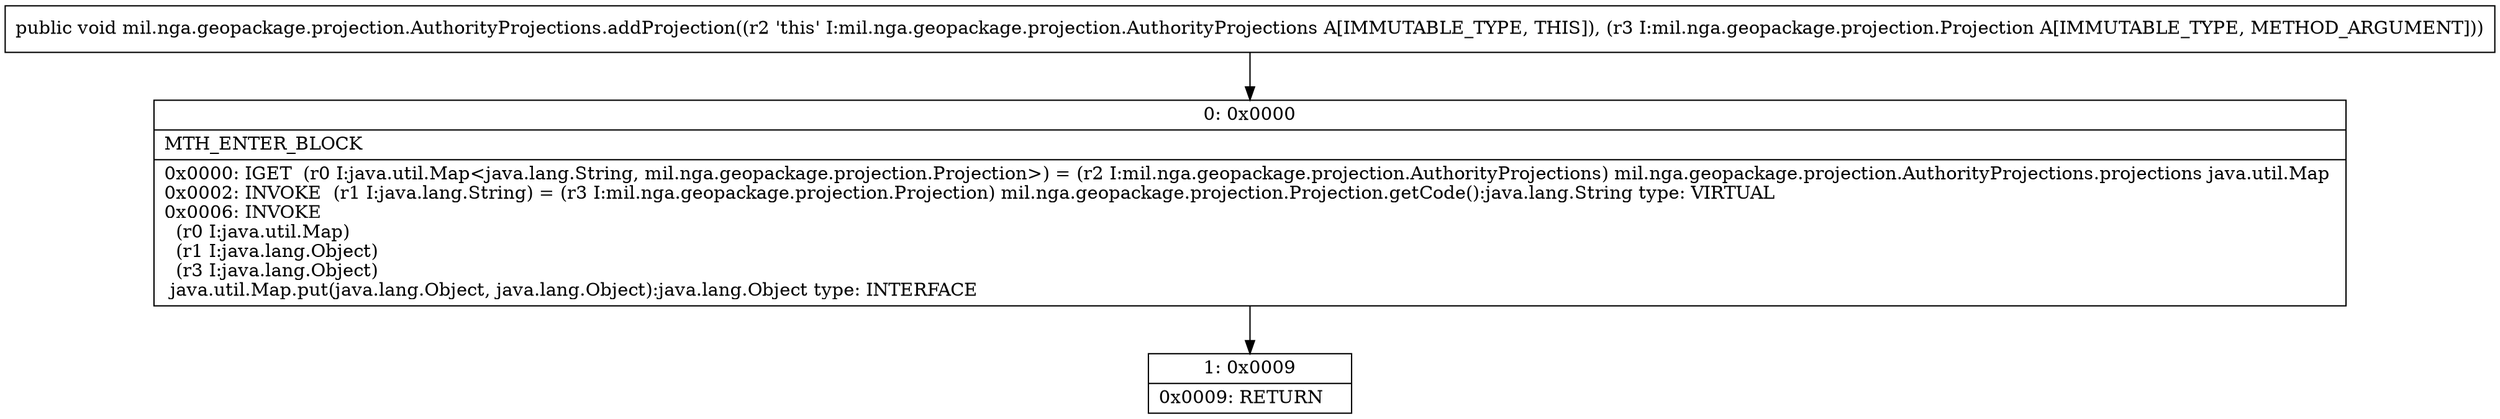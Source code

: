 digraph "CFG formil.nga.geopackage.projection.AuthorityProjections.addProjection(Lmil\/nga\/geopackage\/projection\/Projection;)V" {
Node_0 [shape=record,label="{0\:\ 0x0000|MTH_ENTER_BLOCK\l|0x0000: IGET  (r0 I:java.util.Map\<java.lang.String, mil.nga.geopackage.projection.Projection\>) = (r2 I:mil.nga.geopackage.projection.AuthorityProjections) mil.nga.geopackage.projection.AuthorityProjections.projections java.util.Map \l0x0002: INVOKE  (r1 I:java.lang.String) = (r3 I:mil.nga.geopackage.projection.Projection) mil.nga.geopackage.projection.Projection.getCode():java.lang.String type: VIRTUAL \l0x0006: INVOKE  \l  (r0 I:java.util.Map)\l  (r1 I:java.lang.Object)\l  (r3 I:java.lang.Object)\l java.util.Map.put(java.lang.Object, java.lang.Object):java.lang.Object type: INTERFACE \l}"];
Node_1 [shape=record,label="{1\:\ 0x0009|0x0009: RETURN   \l}"];
MethodNode[shape=record,label="{public void mil.nga.geopackage.projection.AuthorityProjections.addProjection((r2 'this' I:mil.nga.geopackage.projection.AuthorityProjections A[IMMUTABLE_TYPE, THIS]), (r3 I:mil.nga.geopackage.projection.Projection A[IMMUTABLE_TYPE, METHOD_ARGUMENT])) }"];
MethodNode -> Node_0;
Node_0 -> Node_1;
}

